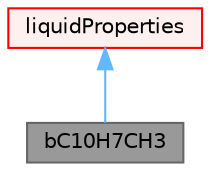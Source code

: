 digraph "bC10H7CH3"
{
 // LATEX_PDF_SIZE
  bgcolor="transparent";
  edge [fontname=Helvetica,fontsize=10,labelfontname=Helvetica,labelfontsize=10];
  node [fontname=Helvetica,fontsize=10,shape=box,height=0.2,width=0.4];
  Node1 [id="Node000001",label="bC10H7CH3",height=0.2,width=0.4,color="gray40", fillcolor="grey60", style="filled", fontcolor="black",tooltip="betaMethylNaphthalene"];
  Node2 -> Node1 [id="edge1_Node000001_Node000002",dir="back",color="steelblue1",style="solid",tooltip=" "];
  Node2 [id="Node000002",label="liquidProperties",height=0.2,width=0.4,color="red", fillcolor="#FFF0F0", style="filled",URL="$classFoam_1_1liquidProperties.html",tooltip="The thermophysical properties of a liquid."];
}
